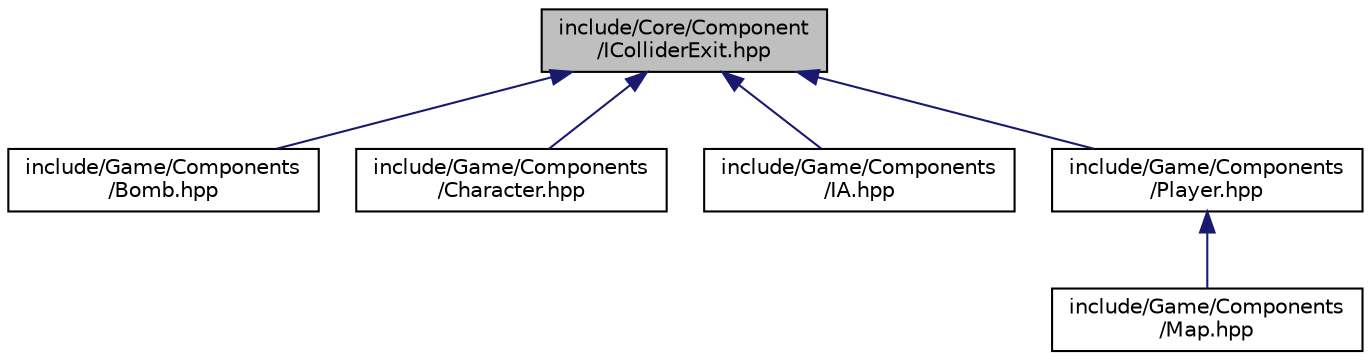 digraph "include/Core/Component/IColliderExit.hpp"
{
  edge [fontname="Helvetica",fontsize="10",labelfontname="Helvetica",labelfontsize="10"];
  node [fontname="Helvetica",fontsize="10",shape=record];
  Node1 [label="include/Core/Component\l/IColliderExit.hpp",height=0.2,width=0.4,color="black", fillcolor="grey75", style="filled", fontcolor="black"];
  Node1 -> Node2 [dir="back",color="midnightblue",fontsize="10",style="solid"];
  Node2 [label="include/Game/Components\l/Bomb.hpp",height=0.2,width=0.4,color="black", fillcolor="white", style="filled",URL="$_bomb_8hpp.html"];
  Node1 -> Node3 [dir="back",color="midnightblue",fontsize="10",style="solid"];
  Node3 [label="include/Game/Components\l/Character.hpp",height=0.2,width=0.4,color="black", fillcolor="white", style="filled",URL="$_character_8hpp.html"];
  Node1 -> Node4 [dir="back",color="midnightblue",fontsize="10",style="solid"];
  Node4 [label="include/Game/Components\l/IA.hpp",height=0.2,width=0.4,color="black", fillcolor="white", style="filled",URL="$_i_a_8hpp.html"];
  Node1 -> Node5 [dir="back",color="midnightblue",fontsize="10",style="solid"];
  Node5 [label="include/Game/Components\l/Player.hpp",height=0.2,width=0.4,color="black", fillcolor="white", style="filled",URL="$_player_8hpp.html"];
  Node5 -> Node6 [dir="back",color="midnightblue",fontsize="10",style="solid"];
  Node6 [label="include/Game/Components\l/Map.hpp",height=0.2,width=0.4,color="black", fillcolor="white", style="filled",URL="$_map_8hpp.html"];
}
